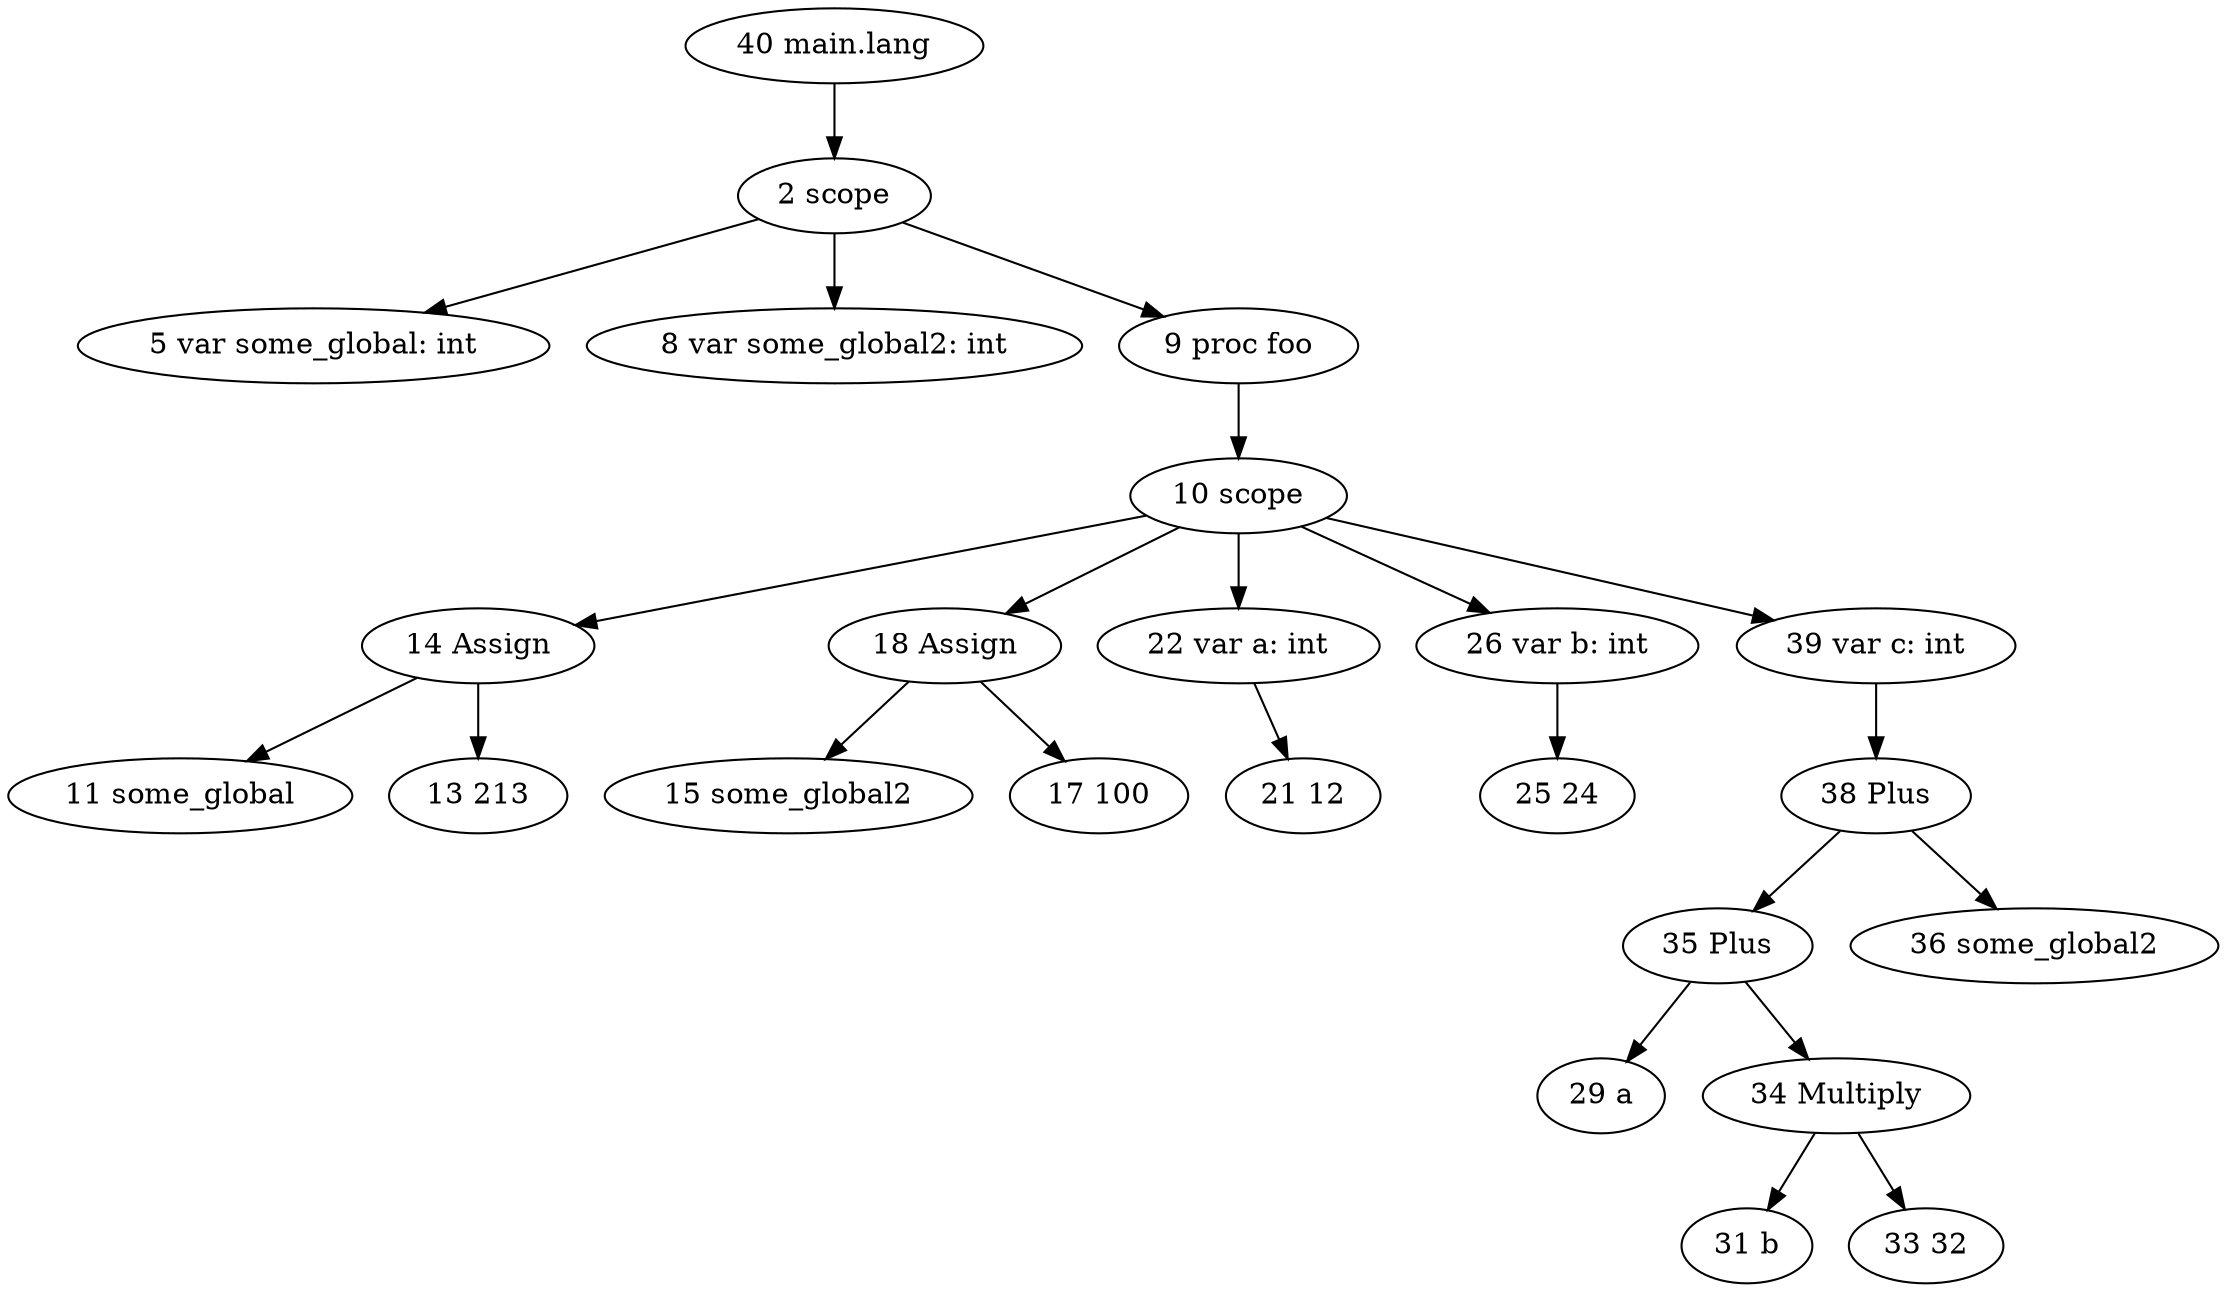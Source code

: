 digraph g {
    "40 main.lang" -> "2 scope"
    "2 scope" -> "5 var some_global: int"
    "2 scope" -> "8 var some_global2: int"
    "2 scope" -> "9 proc foo"
    "9 proc foo" -> "10 scope"
    "10 scope" -> "14 Assign"
    "14 Assign" -> "11 some_global"
    "14 Assign" -> "13 213"
    "10 scope" -> "18 Assign"
    "18 Assign" -> "15 some_global2"
    "18 Assign" -> "17 100"
    "10 scope" -> "22 var a: int"
    "22 var a: int" -> "21 12"
    "10 scope" -> "26 var b: int"
    "26 var b: int" -> "25 24"
    "10 scope" -> "39 var c: int"
    "39 var c: int" -> "38 Plus"
    "38 Plus" -> "35 Plus"
    "35 Plus" -> "29 a"
    "35 Plus" -> "34 Multiply"
    "34 Multiply" -> "31 b"
    "34 Multiply" -> "33 32"
    "38 Plus" -> "36 some_global2"
}